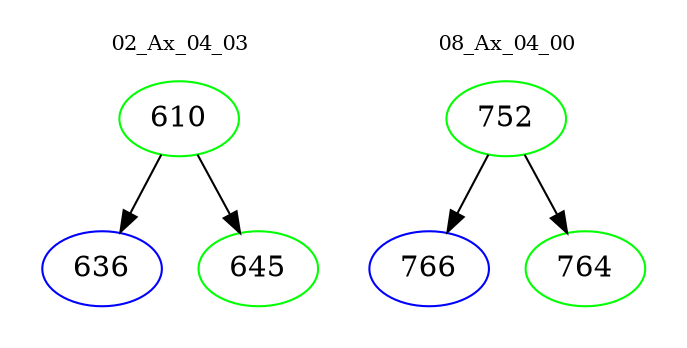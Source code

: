 digraph{
subgraph cluster_0 {
color = white
label = "02_Ax_04_03";
fontsize=10;
T0_610 [label="610", color="green"]
T0_610 -> T0_636 [color="black"]
T0_636 [label="636", color="blue"]
T0_610 -> T0_645 [color="black"]
T0_645 [label="645", color="green"]
}
subgraph cluster_1 {
color = white
label = "08_Ax_04_00";
fontsize=10;
T1_752 [label="752", color="green"]
T1_752 -> T1_766 [color="black"]
T1_766 [label="766", color="blue"]
T1_752 -> T1_764 [color="black"]
T1_764 [label="764", color="green"]
}
}
